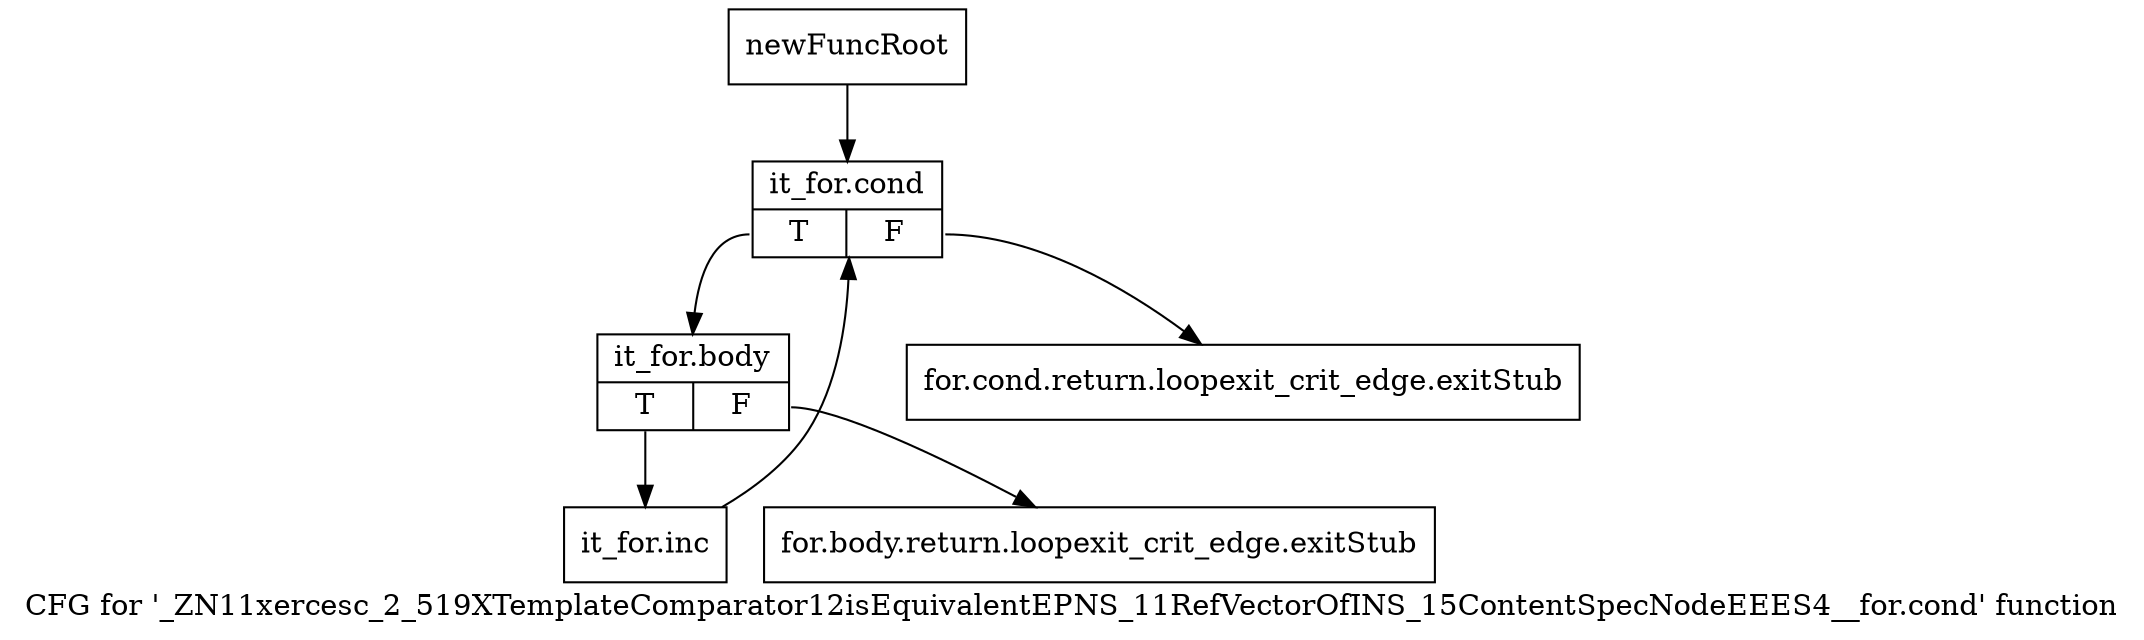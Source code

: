 digraph "CFG for '_ZN11xercesc_2_519XTemplateComparator12isEquivalentEPNS_11RefVectorOfINS_15ContentSpecNodeEEES4__for.cond' function" {
	label="CFG for '_ZN11xercesc_2_519XTemplateComparator12isEquivalentEPNS_11RefVectorOfINS_15ContentSpecNodeEEES4__for.cond' function";

	Node0x7f60440 [shape=record,label="{newFuncRoot}"];
	Node0x7f60440 -> Node0x7f60530;
	Node0x7f60490 [shape=record,label="{for.cond.return.loopexit_crit_edge.exitStub}"];
	Node0x7f604e0 [shape=record,label="{for.body.return.loopexit_crit_edge.exitStub}"];
	Node0x7f60530 [shape=record,label="{it_for.cond|{<s0>T|<s1>F}}"];
	Node0x7f60530:s0 -> Node0x7f60580;
	Node0x7f60530:s1 -> Node0x7f60490;
	Node0x7f60580 [shape=record,label="{it_for.body|{<s0>T|<s1>F}}"];
	Node0x7f60580:s0 -> Node0x7f605d0;
	Node0x7f60580:s1 -> Node0x7f604e0;
	Node0x7f605d0 [shape=record,label="{it_for.inc}"];
	Node0x7f605d0 -> Node0x7f60530;
}
